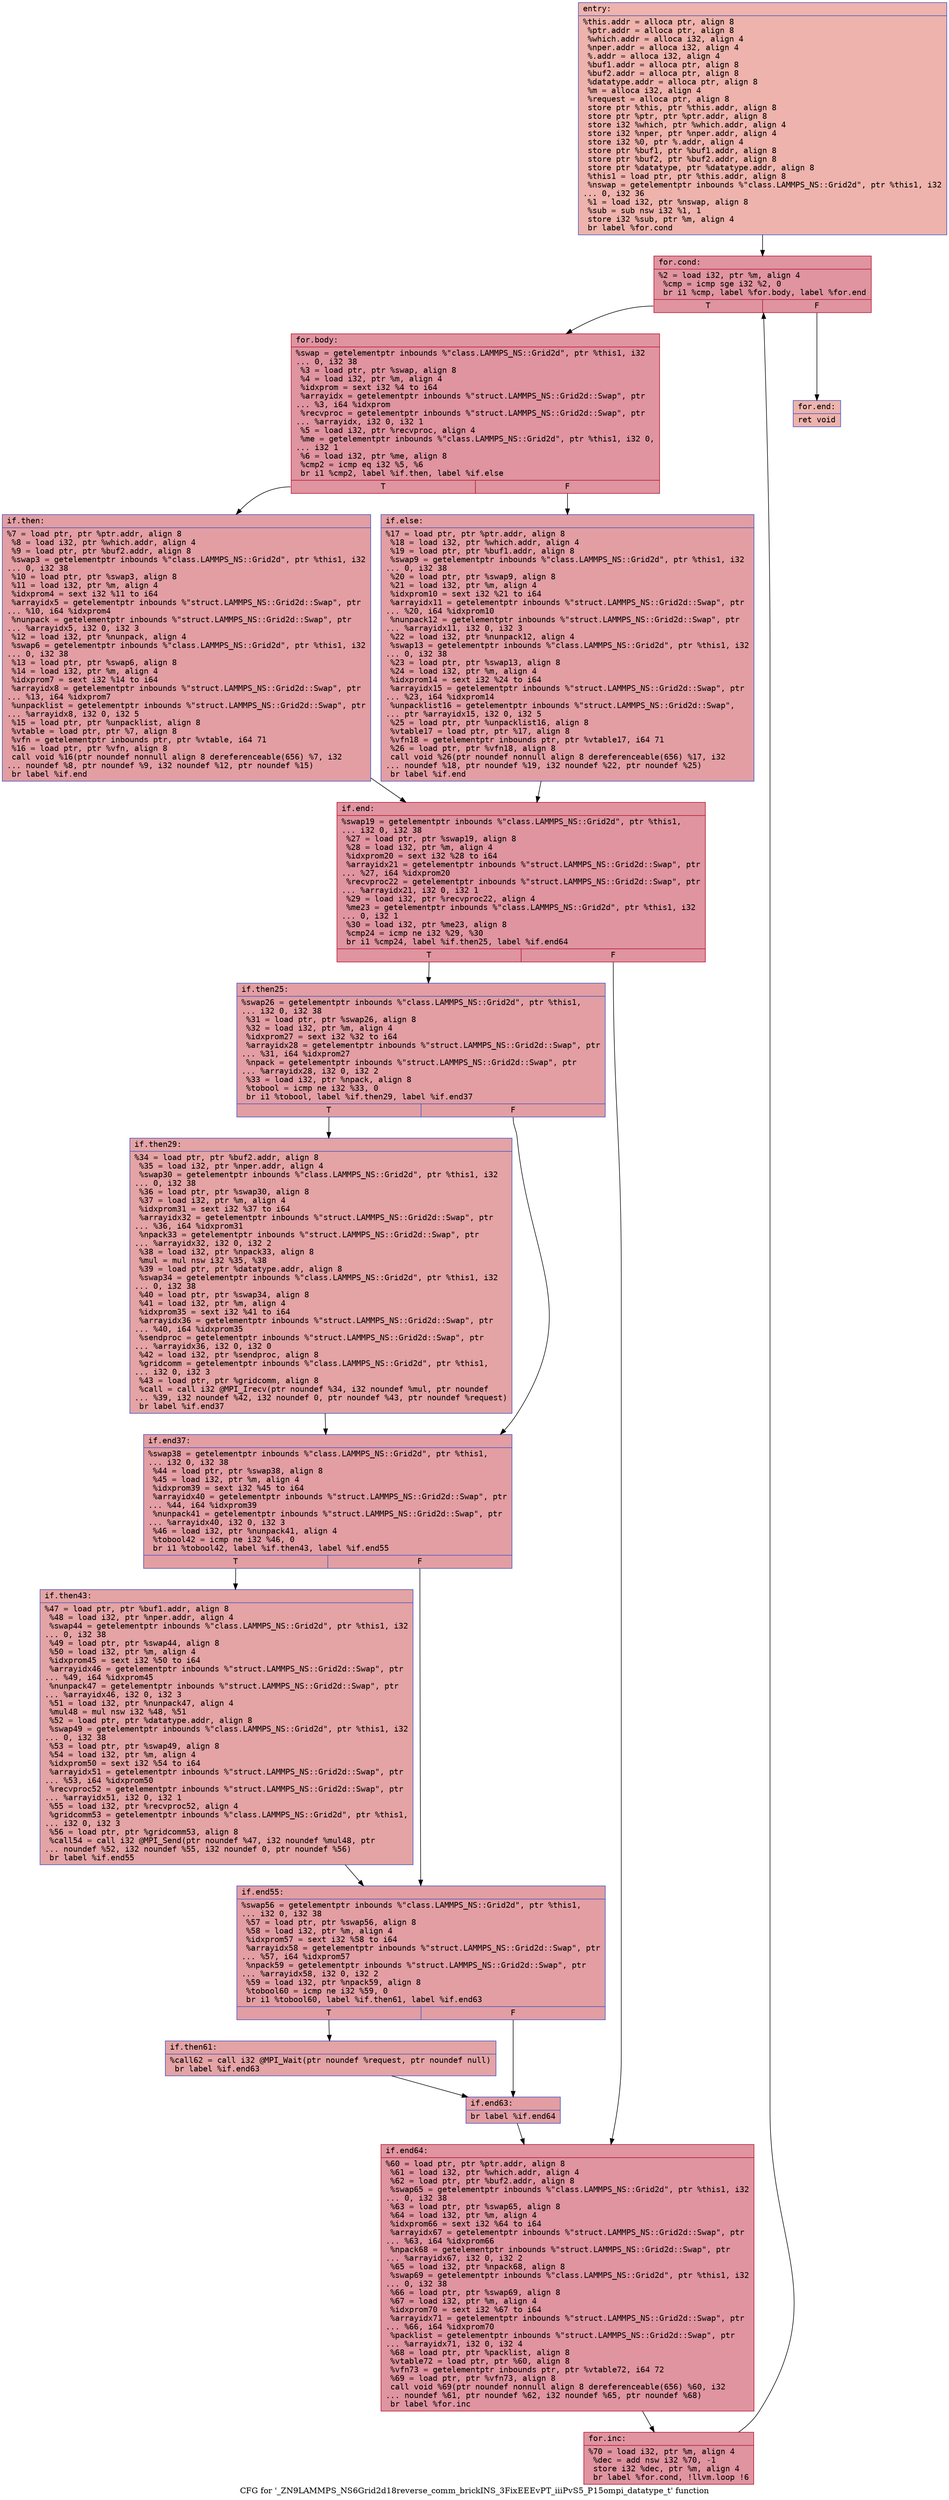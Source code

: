 digraph "CFG for '_ZN9LAMMPS_NS6Grid2d18reverse_comm_brickINS_3FixEEEvPT_iiiPvS5_P15ompi_datatype_t' function" {
	label="CFG for '_ZN9LAMMPS_NS6Grid2d18reverse_comm_brickINS_3FixEEEvPT_iiiPvS5_P15ompi_datatype_t' function";

	Node0x560f90ed4e50 [shape=record,color="#3d50c3ff", style=filled, fillcolor="#d6524470" fontname="Courier",label="{entry:\l|  %this.addr = alloca ptr, align 8\l  %ptr.addr = alloca ptr, align 8\l  %which.addr = alloca i32, align 4\l  %nper.addr = alloca i32, align 4\l  %.addr = alloca i32, align 4\l  %buf1.addr = alloca ptr, align 8\l  %buf2.addr = alloca ptr, align 8\l  %datatype.addr = alloca ptr, align 8\l  %m = alloca i32, align 4\l  %request = alloca ptr, align 8\l  store ptr %this, ptr %this.addr, align 8\l  store ptr %ptr, ptr %ptr.addr, align 8\l  store i32 %which, ptr %which.addr, align 4\l  store i32 %nper, ptr %nper.addr, align 4\l  store i32 %0, ptr %.addr, align 4\l  store ptr %buf1, ptr %buf1.addr, align 8\l  store ptr %buf2, ptr %buf2.addr, align 8\l  store ptr %datatype, ptr %datatype.addr, align 8\l  %this1 = load ptr, ptr %this.addr, align 8\l  %nswap = getelementptr inbounds %\"class.LAMMPS_NS::Grid2d\", ptr %this1, i32\l... 0, i32 36\l  %1 = load i32, ptr %nswap, align 8\l  %sub = sub nsw i32 %1, 1\l  store i32 %sub, ptr %m, align 4\l  br label %for.cond\l}"];
	Node0x560f90ed4e50 -> Node0x560f90ed93a0[tooltip="entry -> for.cond\nProbability 100.00%" ];
	Node0x560f90ed93a0 [shape=record,color="#b70d28ff", style=filled, fillcolor="#b70d2870" fontname="Courier",label="{for.cond:\l|  %2 = load i32, ptr %m, align 4\l  %cmp = icmp sge i32 %2, 0\l  br i1 %cmp, label %for.body, label %for.end\l|{<s0>T|<s1>F}}"];
	Node0x560f90ed93a0:s0 -> Node0x560f90ed95c0[tooltip="for.cond -> for.body\nProbability 96.88%" ];
	Node0x560f90ed93a0:s1 -> Node0x560f90ed9640[tooltip="for.cond -> for.end\nProbability 3.12%" ];
	Node0x560f90ed95c0 [shape=record,color="#b70d28ff", style=filled, fillcolor="#b70d2870" fontname="Courier",label="{for.body:\l|  %swap = getelementptr inbounds %\"class.LAMMPS_NS::Grid2d\", ptr %this1, i32\l... 0, i32 38\l  %3 = load ptr, ptr %swap, align 8\l  %4 = load i32, ptr %m, align 4\l  %idxprom = sext i32 %4 to i64\l  %arrayidx = getelementptr inbounds %\"struct.LAMMPS_NS::Grid2d::Swap\", ptr\l... %3, i64 %idxprom\l  %recvproc = getelementptr inbounds %\"struct.LAMMPS_NS::Grid2d::Swap\", ptr\l... %arrayidx, i32 0, i32 1\l  %5 = load i32, ptr %recvproc, align 4\l  %me = getelementptr inbounds %\"class.LAMMPS_NS::Grid2d\", ptr %this1, i32 0,\l... i32 1\l  %6 = load i32, ptr %me, align 8\l  %cmp2 = icmp eq i32 %5, %6\l  br i1 %cmp2, label %if.then, label %if.else\l|{<s0>T|<s1>F}}"];
	Node0x560f90ed95c0:s0 -> Node0x560f90ed9fb0[tooltip="for.body -> if.then\nProbability 50.00%" ];
	Node0x560f90ed95c0:s1 -> Node0x560f90eda020[tooltip="for.body -> if.else\nProbability 50.00%" ];
	Node0x560f90ed9fb0 [shape=record,color="#3d50c3ff", style=filled, fillcolor="#be242e70" fontname="Courier",label="{if.then:\l|  %7 = load ptr, ptr %ptr.addr, align 8\l  %8 = load i32, ptr %which.addr, align 4\l  %9 = load ptr, ptr %buf2.addr, align 8\l  %swap3 = getelementptr inbounds %\"class.LAMMPS_NS::Grid2d\", ptr %this1, i32\l... 0, i32 38\l  %10 = load ptr, ptr %swap3, align 8\l  %11 = load i32, ptr %m, align 4\l  %idxprom4 = sext i32 %11 to i64\l  %arrayidx5 = getelementptr inbounds %\"struct.LAMMPS_NS::Grid2d::Swap\", ptr\l... %10, i64 %idxprom4\l  %nunpack = getelementptr inbounds %\"struct.LAMMPS_NS::Grid2d::Swap\", ptr\l... %arrayidx5, i32 0, i32 3\l  %12 = load i32, ptr %nunpack, align 4\l  %swap6 = getelementptr inbounds %\"class.LAMMPS_NS::Grid2d\", ptr %this1, i32\l... 0, i32 38\l  %13 = load ptr, ptr %swap6, align 8\l  %14 = load i32, ptr %m, align 4\l  %idxprom7 = sext i32 %14 to i64\l  %arrayidx8 = getelementptr inbounds %\"struct.LAMMPS_NS::Grid2d::Swap\", ptr\l... %13, i64 %idxprom7\l  %unpacklist = getelementptr inbounds %\"struct.LAMMPS_NS::Grid2d::Swap\", ptr\l... %arrayidx8, i32 0, i32 5\l  %15 = load ptr, ptr %unpacklist, align 8\l  %vtable = load ptr, ptr %7, align 8\l  %vfn = getelementptr inbounds ptr, ptr %vtable, i64 71\l  %16 = load ptr, ptr %vfn, align 8\l  call void %16(ptr noundef nonnull align 8 dereferenceable(656) %7, i32\l... noundef %8, ptr noundef %9, i32 noundef %12, ptr noundef %15)\l  br label %if.end\l}"];
	Node0x560f90ed9fb0 -> Node0x560f90e8b8e0[tooltip="if.then -> if.end\nProbability 100.00%" ];
	Node0x560f90eda020 [shape=record,color="#3d50c3ff", style=filled, fillcolor="#be242e70" fontname="Courier",label="{if.else:\l|  %17 = load ptr, ptr %ptr.addr, align 8\l  %18 = load i32, ptr %which.addr, align 4\l  %19 = load ptr, ptr %buf1.addr, align 8\l  %swap9 = getelementptr inbounds %\"class.LAMMPS_NS::Grid2d\", ptr %this1, i32\l... 0, i32 38\l  %20 = load ptr, ptr %swap9, align 8\l  %21 = load i32, ptr %m, align 4\l  %idxprom10 = sext i32 %21 to i64\l  %arrayidx11 = getelementptr inbounds %\"struct.LAMMPS_NS::Grid2d::Swap\", ptr\l... %20, i64 %idxprom10\l  %nunpack12 = getelementptr inbounds %\"struct.LAMMPS_NS::Grid2d::Swap\", ptr\l... %arrayidx11, i32 0, i32 3\l  %22 = load i32, ptr %nunpack12, align 4\l  %swap13 = getelementptr inbounds %\"class.LAMMPS_NS::Grid2d\", ptr %this1, i32\l... 0, i32 38\l  %23 = load ptr, ptr %swap13, align 8\l  %24 = load i32, ptr %m, align 4\l  %idxprom14 = sext i32 %24 to i64\l  %arrayidx15 = getelementptr inbounds %\"struct.LAMMPS_NS::Grid2d::Swap\", ptr\l... %23, i64 %idxprom14\l  %unpacklist16 = getelementptr inbounds %\"struct.LAMMPS_NS::Grid2d::Swap\",\l... ptr %arrayidx15, i32 0, i32 5\l  %25 = load ptr, ptr %unpacklist16, align 8\l  %vtable17 = load ptr, ptr %17, align 8\l  %vfn18 = getelementptr inbounds ptr, ptr %vtable17, i64 71\l  %26 = load ptr, ptr %vfn18, align 8\l  call void %26(ptr noundef nonnull align 8 dereferenceable(656) %17, i32\l... noundef %18, ptr noundef %19, i32 noundef %22, ptr noundef %25)\l  br label %if.end\l}"];
	Node0x560f90eda020 -> Node0x560f90e8b8e0[tooltip="if.else -> if.end\nProbability 100.00%" ];
	Node0x560f90e8b8e0 [shape=record,color="#b70d28ff", style=filled, fillcolor="#b70d2870" fontname="Courier",label="{if.end:\l|  %swap19 = getelementptr inbounds %\"class.LAMMPS_NS::Grid2d\", ptr %this1,\l... i32 0, i32 38\l  %27 = load ptr, ptr %swap19, align 8\l  %28 = load i32, ptr %m, align 4\l  %idxprom20 = sext i32 %28 to i64\l  %arrayidx21 = getelementptr inbounds %\"struct.LAMMPS_NS::Grid2d::Swap\", ptr\l... %27, i64 %idxprom20\l  %recvproc22 = getelementptr inbounds %\"struct.LAMMPS_NS::Grid2d::Swap\", ptr\l... %arrayidx21, i32 0, i32 1\l  %29 = load i32, ptr %recvproc22, align 4\l  %me23 = getelementptr inbounds %\"class.LAMMPS_NS::Grid2d\", ptr %this1, i32\l... 0, i32 1\l  %30 = load i32, ptr %me23, align 8\l  %cmp24 = icmp ne i32 %29, %30\l  br i1 %cmp24, label %if.then25, label %if.end64\l|{<s0>T|<s1>F}}"];
	Node0x560f90e8b8e0:s0 -> Node0x560f90edc880[tooltip="if.end -> if.then25\nProbability 50.00%" ];
	Node0x560f90e8b8e0:s1 -> Node0x560f90edc900[tooltip="if.end -> if.end64\nProbability 50.00%" ];
	Node0x560f90edc880 [shape=record,color="#3d50c3ff", style=filled, fillcolor="#be242e70" fontname="Courier",label="{if.then25:\l|  %swap26 = getelementptr inbounds %\"class.LAMMPS_NS::Grid2d\", ptr %this1,\l... i32 0, i32 38\l  %31 = load ptr, ptr %swap26, align 8\l  %32 = load i32, ptr %m, align 4\l  %idxprom27 = sext i32 %32 to i64\l  %arrayidx28 = getelementptr inbounds %\"struct.LAMMPS_NS::Grid2d::Swap\", ptr\l... %31, i64 %idxprom27\l  %npack = getelementptr inbounds %\"struct.LAMMPS_NS::Grid2d::Swap\", ptr\l... %arrayidx28, i32 0, i32 2\l  %33 = load i32, ptr %npack, align 8\l  %tobool = icmp ne i32 %33, 0\l  br i1 %tobool, label %if.then29, label %if.end37\l|{<s0>T|<s1>F}}"];
	Node0x560f90edc880:s0 -> Node0x560f90edcf90[tooltip="if.then25 -> if.then29\nProbability 62.50%" ];
	Node0x560f90edc880:s1 -> Node0x560f90edd010[tooltip="if.then25 -> if.end37\nProbability 37.50%" ];
	Node0x560f90edcf90 [shape=record,color="#3d50c3ff", style=filled, fillcolor="#c32e3170" fontname="Courier",label="{if.then29:\l|  %34 = load ptr, ptr %buf2.addr, align 8\l  %35 = load i32, ptr %nper.addr, align 4\l  %swap30 = getelementptr inbounds %\"class.LAMMPS_NS::Grid2d\", ptr %this1, i32\l... 0, i32 38\l  %36 = load ptr, ptr %swap30, align 8\l  %37 = load i32, ptr %m, align 4\l  %idxprom31 = sext i32 %37 to i64\l  %arrayidx32 = getelementptr inbounds %\"struct.LAMMPS_NS::Grid2d::Swap\", ptr\l... %36, i64 %idxprom31\l  %npack33 = getelementptr inbounds %\"struct.LAMMPS_NS::Grid2d::Swap\", ptr\l... %arrayidx32, i32 0, i32 2\l  %38 = load i32, ptr %npack33, align 8\l  %mul = mul nsw i32 %35, %38\l  %39 = load ptr, ptr %datatype.addr, align 8\l  %swap34 = getelementptr inbounds %\"class.LAMMPS_NS::Grid2d\", ptr %this1, i32\l... 0, i32 38\l  %40 = load ptr, ptr %swap34, align 8\l  %41 = load i32, ptr %m, align 4\l  %idxprom35 = sext i32 %41 to i64\l  %arrayidx36 = getelementptr inbounds %\"struct.LAMMPS_NS::Grid2d::Swap\", ptr\l... %40, i64 %idxprom35\l  %sendproc = getelementptr inbounds %\"struct.LAMMPS_NS::Grid2d::Swap\", ptr\l... %arrayidx36, i32 0, i32 0\l  %42 = load i32, ptr %sendproc, align 8\l  %gridcomm = getelementptr inbounds %\"class.LAMMPS_NS::Grid2d\", ptr %this1,\l... i32 0, i32 3\l  %43 = load ptr, ptr %gridcomm, align 8\l  %call = call i32 @MPI_Irecv(ptr noundef %34, i32 noundef %mul, ptr noundef\l... %39, i32 noundef %42, i32 noundef 0, ptr noundef %43, ptr noundef %request)\l  br label %if.end37\l}"];
	Node0x560f90edcf90 -> Node0x560f90edd010[tooltip="if.then29 -> if.end37\nProbability 100.00%" ];
	Node0x560f90edd010 [shape=record,color="#3d50c3ff", style=filled, fillcolor="#be242e70" fontname="Courier",label="{if.end37:\l|  %swap38 = getelementptr inbounds %\"class.LAMMPS_NS::Grid2d\", ptr %this1,\l... i32 0, i32 38\l  %44 = load ptr, ptr %swap38, align 8\l  %45 = load i32, ptr %m, align 4\l  %idxprom39 = sext i32 %45 to i64\l  %arrayidx40 = getelementptr inbounds %\"struct.LAMMPS_NS::Grid2d::Swap\", ptr\l... %44, i64 %idxprom39\l  %nunpack41 = getelementptr inbounds %\"struct.LAMMPS_NS::Grid2d::Swap\", ptr\l... %arrayidx40, i32 0, i32 3\l  %46 = load i32, ptr %nunpack41, align 4\l  %tobool42 = icmp ne i32 %46, 0\l  br i1 %tobool42, label %if.then43, label %if.end55\l|{<s0>T|<s1>F}}"];
	Node0x560f90edd010:s0 -> Node0x560f90ede610[tooltip="if.end37 -> if.then43\nProbability 62.50%" ];
	Node0x560f90edd010:s1 -> Node0x560f90ede690[tooltip="if.end37 -> if.end55\nProbability 37.50%" ];
	Node0x560f90ede610 [shape=record,color="#3d50c3ff", style=filled, fillcolor="#c32e3170" fontname="Courier",label="{if.then43:\l|  %47 = load ptr, ptr %buf1.addr, align 8\l  %48 = load i32, ptr %nper.addr, align 4\l  %swap44 = getelementptr inbounds %\"class.LAMMPS_NS::Grid2d\", ptr %this1, i32\l... 0, i32 38\l  %49 = load ptr, ptr %swap44, align 8\l  %50 = load i32, ptr %m, align 4\l  %idxprom45 = sext i32 %50 to i64\l  %arrayidx46 = getelementptr inbounds %\"struct.LAMMPS_NS::Grid2d::Swap\", ptr\l... %49, i64 %idxprom45\l  %nunpack47 = getelementptr inbounds %\"struct.LAMMPS_NS::Grid2d::Swap\", ptr\l... %arrayidx46, i32 0, i32 3\l  %51 = load i32, ptr %nunpack47, align 4\l  %mul48 = mul nsw i32 %48, %51\l  %52 = load ptr, ptr %datatype.addr, align 8\l  %swap49 = getelementptr inbounds %\"class.LAMMPS_NS::Grid2d\", ptr %this1, i32\l... 0, i32 38\l  %53 = load ptr, ptr %swap49, align 8\l  %54 = load i32, ptr %m, align 4\l  %idxprom50 = sext i32 %54 to i64\l  %arrayidx51 = getelementptr inbounds %\"struct.LAMMPS_NS::Grid2d::Swap\", ptr\l... %53, i64 %idxprom50\l  %recvproc52 = getelementptr inbounds %\"struct.LAMMPS_NS::Grid2d::Swap\", ptr\l... %arrayidx51, i32 0, i32 1\l  %55 = load i32, ptr %recvproc52, align 4\l  %gridcomm53 = getelementptr inbounds %\"class.LAMMPS_NS::Grid2d\", ptr %this1,\l... i32 0, i32 3\l  %56 = load ptr, ptr %gridcomm53, align 8\l  %call54 = call i32 @MPI_Send(ptr noundef %47, i32 noundef %mul48, ptr\l... noundef %52, i32 noundef %55, i32 noundef 0, ptr noundef %56)\l  br label %if.end55\l}"];
	Node0x560f90ede610 -> Node0x560f90ede690[tooltip="if.then43 -> if.end55\nProbability 100.00%" ];
	Node0x560f90ede690 [shape=record,color="#3d50c3ff", style=filled, fillcolor="#be242e70" fontname="Courier",label="{if.end55:\l|  %swap56 = getelementptr inbounds %\"class.LAMMPS_NS::Grid2d\", ptr %this1,\l... i32 0, i32 38\l  %57 = load ptr, ptr %swap56, align 8\l  %58 = load i32, ptr %m, align 4\l  %idxprom57 = sext i32 %58 to i64\l  %arrayidx58 = getelementptr inbounds %\"struct.LAMMPS_NS::Grid2d::Swap\", ptr\l... %57, i64 %idxprom57\l  %npack59 = getelementptr inbounds %\"struct.LAMMPS_NS::Grid2d::Swap\", ptr\l... %arrayidx58, i32 0, i32 2\l  %59 = load i32, ptr %npack59, align 8\l  %tobool60 = icmp ne i32 %59, 0\l  br i1 %tobool60, label %if.then61, label %if.end63\l|{<s0>T|<s1>F}}"];
	Node0x560f90ede690:s0 -> Node0x560f90ee0a90[tooltip="if.end55 -> if.then61\nProbability 62.50%" ];
	Node0x560f90ede690:s1 -> Node0x560f90ee0b10[tooltip="if.end55 -> if.end63\nProbability 37.50%" ];
	Node0x560f90ee0a90 [shape=record,color="#3d50c3ff", style=filled, fillcolor="#c32e3170" fontname="Courier",label="{if.then61:\l|  %call62 = call i32 @MPI_Wait(ptr noundef %request, ptr noundef null)\l  br label %if.end63\l}"];
	Node0x560f90ee0a90 -> Node0x560f90ee0b10[tooltip="if.then61 -> if.end63\nProbability 100.00%" ];
	Node0x560f90ee0b10 [shape=record,color="#3d50c3ff", style=filled, fillcolor="#be242e70" fontname="Courier",label="{if.end63:\l|  br label %if.end64\l}"];
	Node0x560f90ee0b10 -> Node0x560f90edc900[tooltip="if.end63 -> if.end64\nProbability 100.00%" ];
	Node0x560f90edc900 [shape=record,color="#b70d28ff", style=filled, fillcolor="#b70d2870" fontname="Courier",label="{if.end64:\l|  %60 = load ptr, ptr %ptr.addr, align 8\l  %61 = load i32, ptr %which.addr, align 4\l  %62 = load ptr, ptr %buf2.addr, align 8\l  %swap65 = getelementptr inbounds %\"class.LAMMPS_NS::Grid2d\", ptr %this1, i32\l... 0, i32 38\l  %63 = load ptr, ptr %swap65, align 8\l  %64 = load i32, ptr %m, align 4\l  %idxprom66 = sext i32 %64 to i64\l  %arrayidx67 = getelementptr inbounds %\"struct.LAMMPS_NS::Grid2d::Swap\", ptr\l... %63, i64 %idxprom66\l  %npack68 = getelementptr inbounds %\"struct.LAMMPS_NS::Grid2d::Swap\", ptr\l... %arrayidx67, i32 0, i32 2\l  %65 = load i32, ptr %npack68, align 8\l  %swap69 = getelementptr inbounds %\"class.LAMMPS_NS::Grid2d\", ptr %this1, i32\l... 0, i32 38\l  %66 = load ptr, ptr %swap69, align 8\l  %67 = load i32, ptr %m, align 4\l  %idxprom70 = sext i32 %67 to i64\l  %arrayidx71 = getelementptr inbounds %\"struct.LAMMPS_NS::Grid2d::Swap\", ptr\l... %66, i64 %idxprom70\l  %packlist = getelementptr inbounds %\"struct.LAMMPS_NS::Grid2d::Swap\", ptr\l... %arrayidx71, i32 0, i32 4\l  %68 = load ptr, ptr %packlist, align 8\l  %vtable72 = load ptr, ptr %60, align 8\l  %vfn73 = getelementptr inbounds ptr, ptr %vtable72, i64 72\l  %69 = load ptr, ptr %vfn73, align 8\l  call void %69(ptr noundef nonnull align 8 dereferenceable(656) %60, i32\l... noundef %61, ptr noundef %62, i32 noundef %65, ptr noundef %68)\l  br label %for.inc\l}"];
	Node0x560f90edc900 -> Node0x560f90ee1d40[tooltip="if.end64 -> for.inc\nProbability 100.00%" ];
	Node0x560f90ee1d40 [shape=record,color="#b70d28ff", style=filled, fillcolor="#b70d2870" fontname="Courier",label="{for.inc:\l|  %70 = load i32, ptr %m, align 4\l  %dec = add nsw i32 %70, -1\l  store i32 %dec, ptr %m, align 4\l  br label %for.cond, !llvm.loop !6\l}"];
	Node0x560f90ee1d40 -> Node0x560f90ed93a0[tooltip="for.inc -> for.cond\nProbability 100.00%" ];
	Node0x560f90ed9640 [shape=record,color="#3d50c3ff", style=filled, fillcolor="#d6524470" fontname="Courier",label="{for.end:\l|  ret void\l}"];
}
